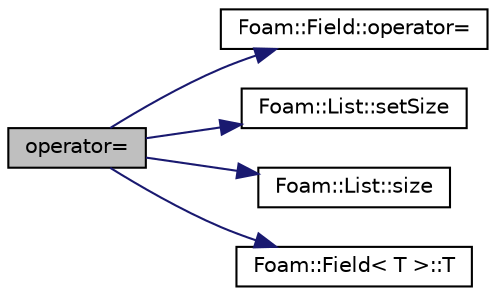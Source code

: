 digraph "operator="
{
  bgcolor="transparent";
  edge [fontname="Helvetica",fontsize="10",labelfontname="Helvetica",labelfontsize="10"];
  node [fontname="Helvetica",fontsize="10",shape=record];
  rankdir="LR";
  Node173 [label="operator=",height=0.2,width=0.4,color="black", fillcolor="grey75", style="filled", fontcolor="black"];
  Node173 -> Node174 [color="midnightblue",fontsize="10",style="solid",fontname="Helvetica"];
  Node174 [label="Foam::Field::operator=",height=0.2,width=0.4,color="black",URL="$a27573.html#a4356fadebc9e59fb8189733d26c75605"];
  Node173 -> Node175 [color="midnightblue",fontsize="10",style="solid",fontname="Helvetica"];
  Node175 [label="Foam::List::setSize",height=0.2,width=0.4,color="black",URL="$a26833.html#aedb985ffeaf1bdbfeccc2a8730405703",tooltip="Reset size of List. "];
  Node173 -> Node176 [color="midnightblue",fontsize="10",style="solid",fontname="Helvetica"];
  Node176 [label="Foam::List::size",height=0.2,width=0.4,color="black",URL="$a26833.html#a8a5f6fa29bd4b500caf186f60245b384",tooltip="Override size to be inconsistent with allocated storage. "];
  Node173 -> Node177 [color="midnightblue",fontsize="10",style="solid",fontname="Helvetica"];
  Node177 [label="Foam::Field\< T \>::T",height=0.2,width=0.4,color="black",URL="$a27573.html#a37a96fe10c781a2f21c882b4d95a2deb",tooltip="Return the field transpose (only defined for second rank tensors) "];
}
